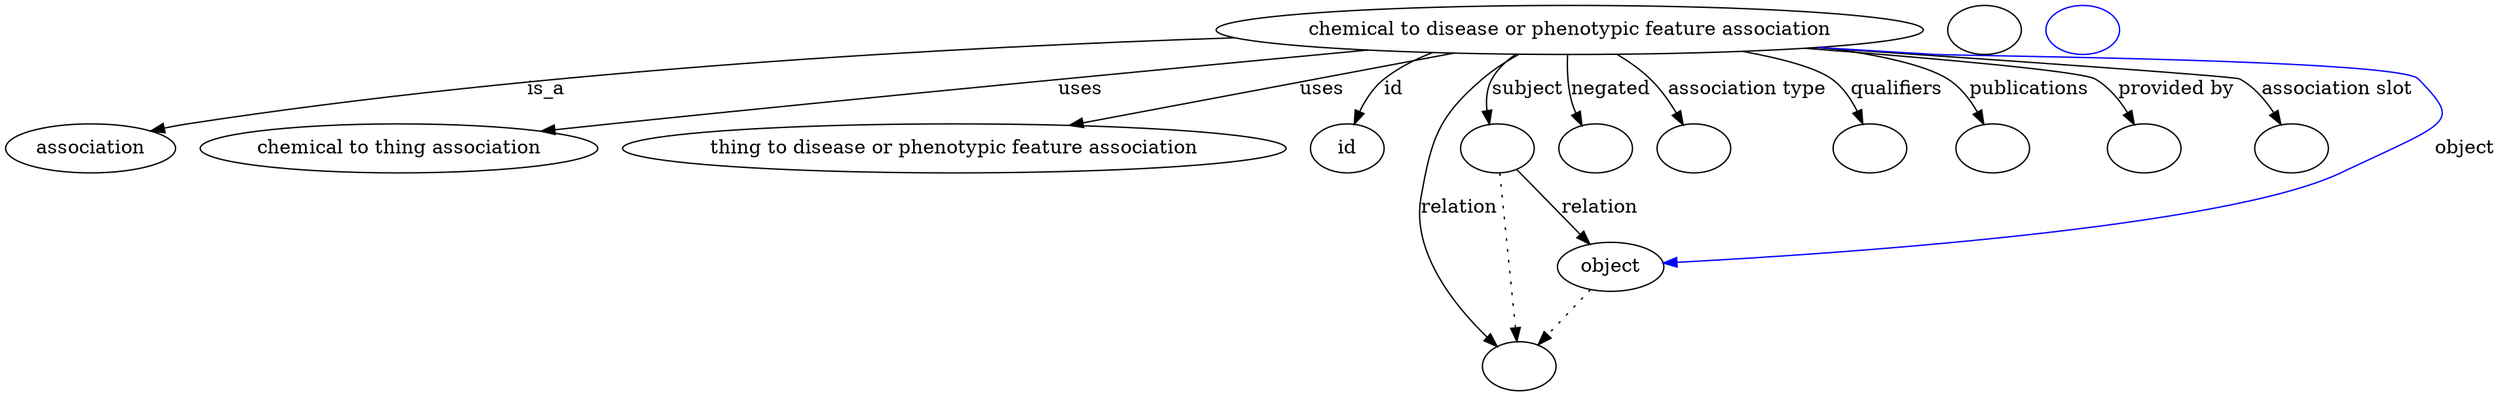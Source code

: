 digraph {
	graph [bb="0,0,1468.6,281"];
	node [label="\N"];
	"chemical to disease or phenotypic feature association"	 [height=0.5,
		label="chemical to disease or phenotypic feature association",
		pos="924.4,263",
		width=5.5056];
	association	 [height=0.5,
		pos="49.402,177",
		width=1.3723];
	"chemical to disease or phenotypic feature association" -> association	 [label=is_a,
		lp="374.68,220",
		pos="e,85.297,189.44 756.14,253.44 554.06,241.18 227.31,218.67 107.4,195 103.33,194.2 99.137,193.21 94.958,192.13"];
	"chemical to thing association"	 [height=0.5,
		pos="229.4,177",
		width=3.1391];
	"chemical to disease or phenotypic feature association" -> "chemical to thing association"	 [label=uses,
		lp="615.46,220",
		pos="e,311.39,189.42 798.24,249.07 682.05,235.99 504.95,215.43 351.4,195 341.69,193.71 331.56,192.3 321.46,190.87"];
	"thing to disease or phenotypic feature association"	 [height=0.5,
		pos="544.4,177",
		width=5.1241];
	"chemical to disease or phenotypic feature association" -> "thing to disease or phenotypic feature association"	 [label=uses,
		lp="775.46,220",
		pos="e,616.85,193.64 849.38,246.31 822.25,240.26 791.39,233.35 763.29,227 718.15,216.8 667.81,205.31 626.79,195.92"];
	id	 [height=0.5,
		pos="773.4,177",
		width=0.75];
	"chemical to disease or phenotypic feature association" -> id	 [color=black,
		label=id,
		lp="809.85,220",
		pos="e,780.09,194.58 839.84,246.64 826.87,241.71 814.25,235.31 803.51,227 795.63,220.89 789.36,212.09 784.62,203.57",
		style=solid];
	subject	 [color=black,
		height=0.5,
		label="",
		pos="883.4,177",
		width=0.75];
	"chemical to disease or phenotypic feature association" -> subject	 [color=black,
		label=subject,
		lp="900.23,220",
		pos="e,877.87,194.93 894.52,245.15 888.55,240.09 883.1,234.01 879.75,227 876.53,220.28 875.87,212.45 876.43,205.02",
		style=solid];
	relation	 [color=black,
		height=0.5,
		label="",
		pos="886.4,18",
		width=0.75];
	"chemical to disease or phenotypic feature association" -> relation	 [color=black,
		label=relation,
		lp="859.78,134",
		pos="e,874.3,34.341 896.08,245.06 888.39,239.66 880.29,233.44 873.4,227 860.01,214.49 855.05,211.65 847.4,195 837.22,172.84 839.82,165.29 \
837.64,141 834.42,105.09 853.48,66.981 868.71,42.865",
		style=solid];
	negated	 [color=black,
		height=0.5,
		label="",
		pos="955.4,177",
		width=0.75];
	"chemical to disease or phenotypic feature association" -> negated	 [color=black,
		label=negated,
		lp="948.17,220",
		pos="e,939.65,191.68 922.16,244.87 921.63,235.13 922.1,223.09 925.87,213 927.62,208.33 930.24,203.81 933.22,199.65",
		style=solid];
	"association type"	 [color=black,
		height=0.5,
		label="",
		pos="1027.4,177",
		width=0.75];
	"chemical to disease or phenotypic feature association" -> "association type"	 [color=black,
		label="association type",
		lp="1031.3,220",
		pos="e,1010.8,191.6 947.43,244.85 954.52,239.18 962.32,232.88 969.4,227 980.54,217.75 992.69,207.32 1003,198.39",
		style=solid];
	qualifiers	 [color=black,
		height=0.5,
		label="",
		pos="1104.4,177",
		width=0.75];
	"chemical to disease or phenotypic feature association" -> qualifiers	 [color=black,
		label=qualifiers,
		lp="1118.5,220",
		pos="e,1099.9,195.24 1022.6,247.35 1047.7,241.81 1070.5,234.95 1080.4,227 1087.5,221.29 1092.7,212.95 1096.3,204.7",
		style=solid];
	publications	 [color=black,
		height=0.5,
		label="",
		pos="1179.4,177",
		width=0.75];
	"chemical to disease or phenotypic feature association" -> publications	 [color=black,
		label=publications,
		lp="1196.6,220",
		pos="e,1173,194.58 1063,250.11 1099.6,244.64 1133.2,237.13 1148.4,227 1156.9,221.35 1163.5,212.49 1168.3,203.8",
		style=solid];
	"provided by"	 [color=black,
		height=0.5,
		label="",
		pos="1270.4,177",
		width=0.75];
	"chemical to disease or phenotypic feature association" -> "provided by"	 [color=black,
		label="provided by",
		lp="1284,220",
		pos="e,1262.6,194.31 1059.7,249.76 1139.5,241.53 1226.5,231.67 1234.4,227 1243.9,221.39 1251.7,212.15 1257.5,203.12",
		style=solid];
	"association slot"	 [color=black,
		height=0.5,
		label="",
		pos="1360.4,177",
		width=0.75];
	"chemical to disease or phenotypic feature association" -> "association slot"	 [color=black,
		label="association slot",
		lp="1379.4,220",
		pos="e,1351.7,194.44 1066.5,250.44 1179.8,240.37 1320,227.79 1321.4,227 1331.5,221.49 1339.9,212.13 1346.2,203",
		style=solid];
	object	 [height=0.5,
		pos="946.4,91",
		width=0.88096];
	"chemical to disease or phenotypic feature association" -> object	 [color=blue,
		label=object,
		lp="1451.5,177",
		pos="e,978.17,92.215 1064.9,250.29 1087.2,248.42 1109.9,246.59 1131.4,245 1164.2,242.58 1403.9,250.92 1426.4,227 1446.5,205.62 1442.1,\
190.74 1396.4,159 1330.6,113.35 1087.1,97.365 988.37,92.683",
		style=solid];
	association_id	 [color=black,
		height=0.5,
		label="",
		pos="1167.4,263",
		width=0.75];
	subject -> relation	 [pos="e,886.06,36.027 883.75,158.76 884.27,131.21 885.26,78.735 885.87,46.223",
		style=dotted];
	subject -> object	 [label=relation,
		lp="940.78,134",
		pos="e,934.18,107.69 895.25,160.82 904.55,148.13 917.65,130.25 928.26,115.76"];
	object -> relation	 [pos="e,899.55,33.998 932.79,74.435 924.85,64.781 914.71,52.443 905.94,41.766",
		style=dotted];
	"chemical to disease or phenotypic feature association object"	 [color=blue,
		height=0.5,
		label="",
		pos="1239.4,263",
		width=0.75];
}

